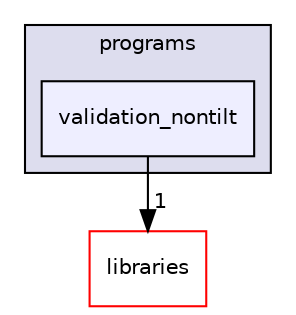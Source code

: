 digraph "xmipp/applications/programs/validation_nontilt" {
  compound=true
  node [ fontsize="10", fontname="Helvetica"];
  edge [ labelfontsize="10", labelfontname="Helvetica"];
  subgraph clusterdir_592b16dc4070b933e5655da2b0d20bbb {
    graph [ bgcolor="#ddddee", pencolor="black", label="programs" fontname="Helvetica", fontsize="10", URL="dir_592b16dc4070b933e5655da2b0d20bbb.html"]
  dir_1acb7f231d70a20727b0cb28a3c0505b [shape=box, label="validation_nontilt", style="filled", fillcolor="#eeeeff", pencolor="black", URL="dir_1acb7f231d70a20727b0cb28a3c0505b.html"];
  }
  dir_29dba3f3840f20df3b04d1972e99046b [shape=box label="libraries" fillcolor="white" style="filled" color="red" URL="dir_29dba3f3840f20df3b04d1972e99046b.html"];
  dir_1acb7f231d70a20727b0cb28a3c0505b->dir_29dba3f3840f20df3b04d1972e99046b [headlabel="1", labeldistance=1.5 headhref="dir_000239_000027.html"];
}
